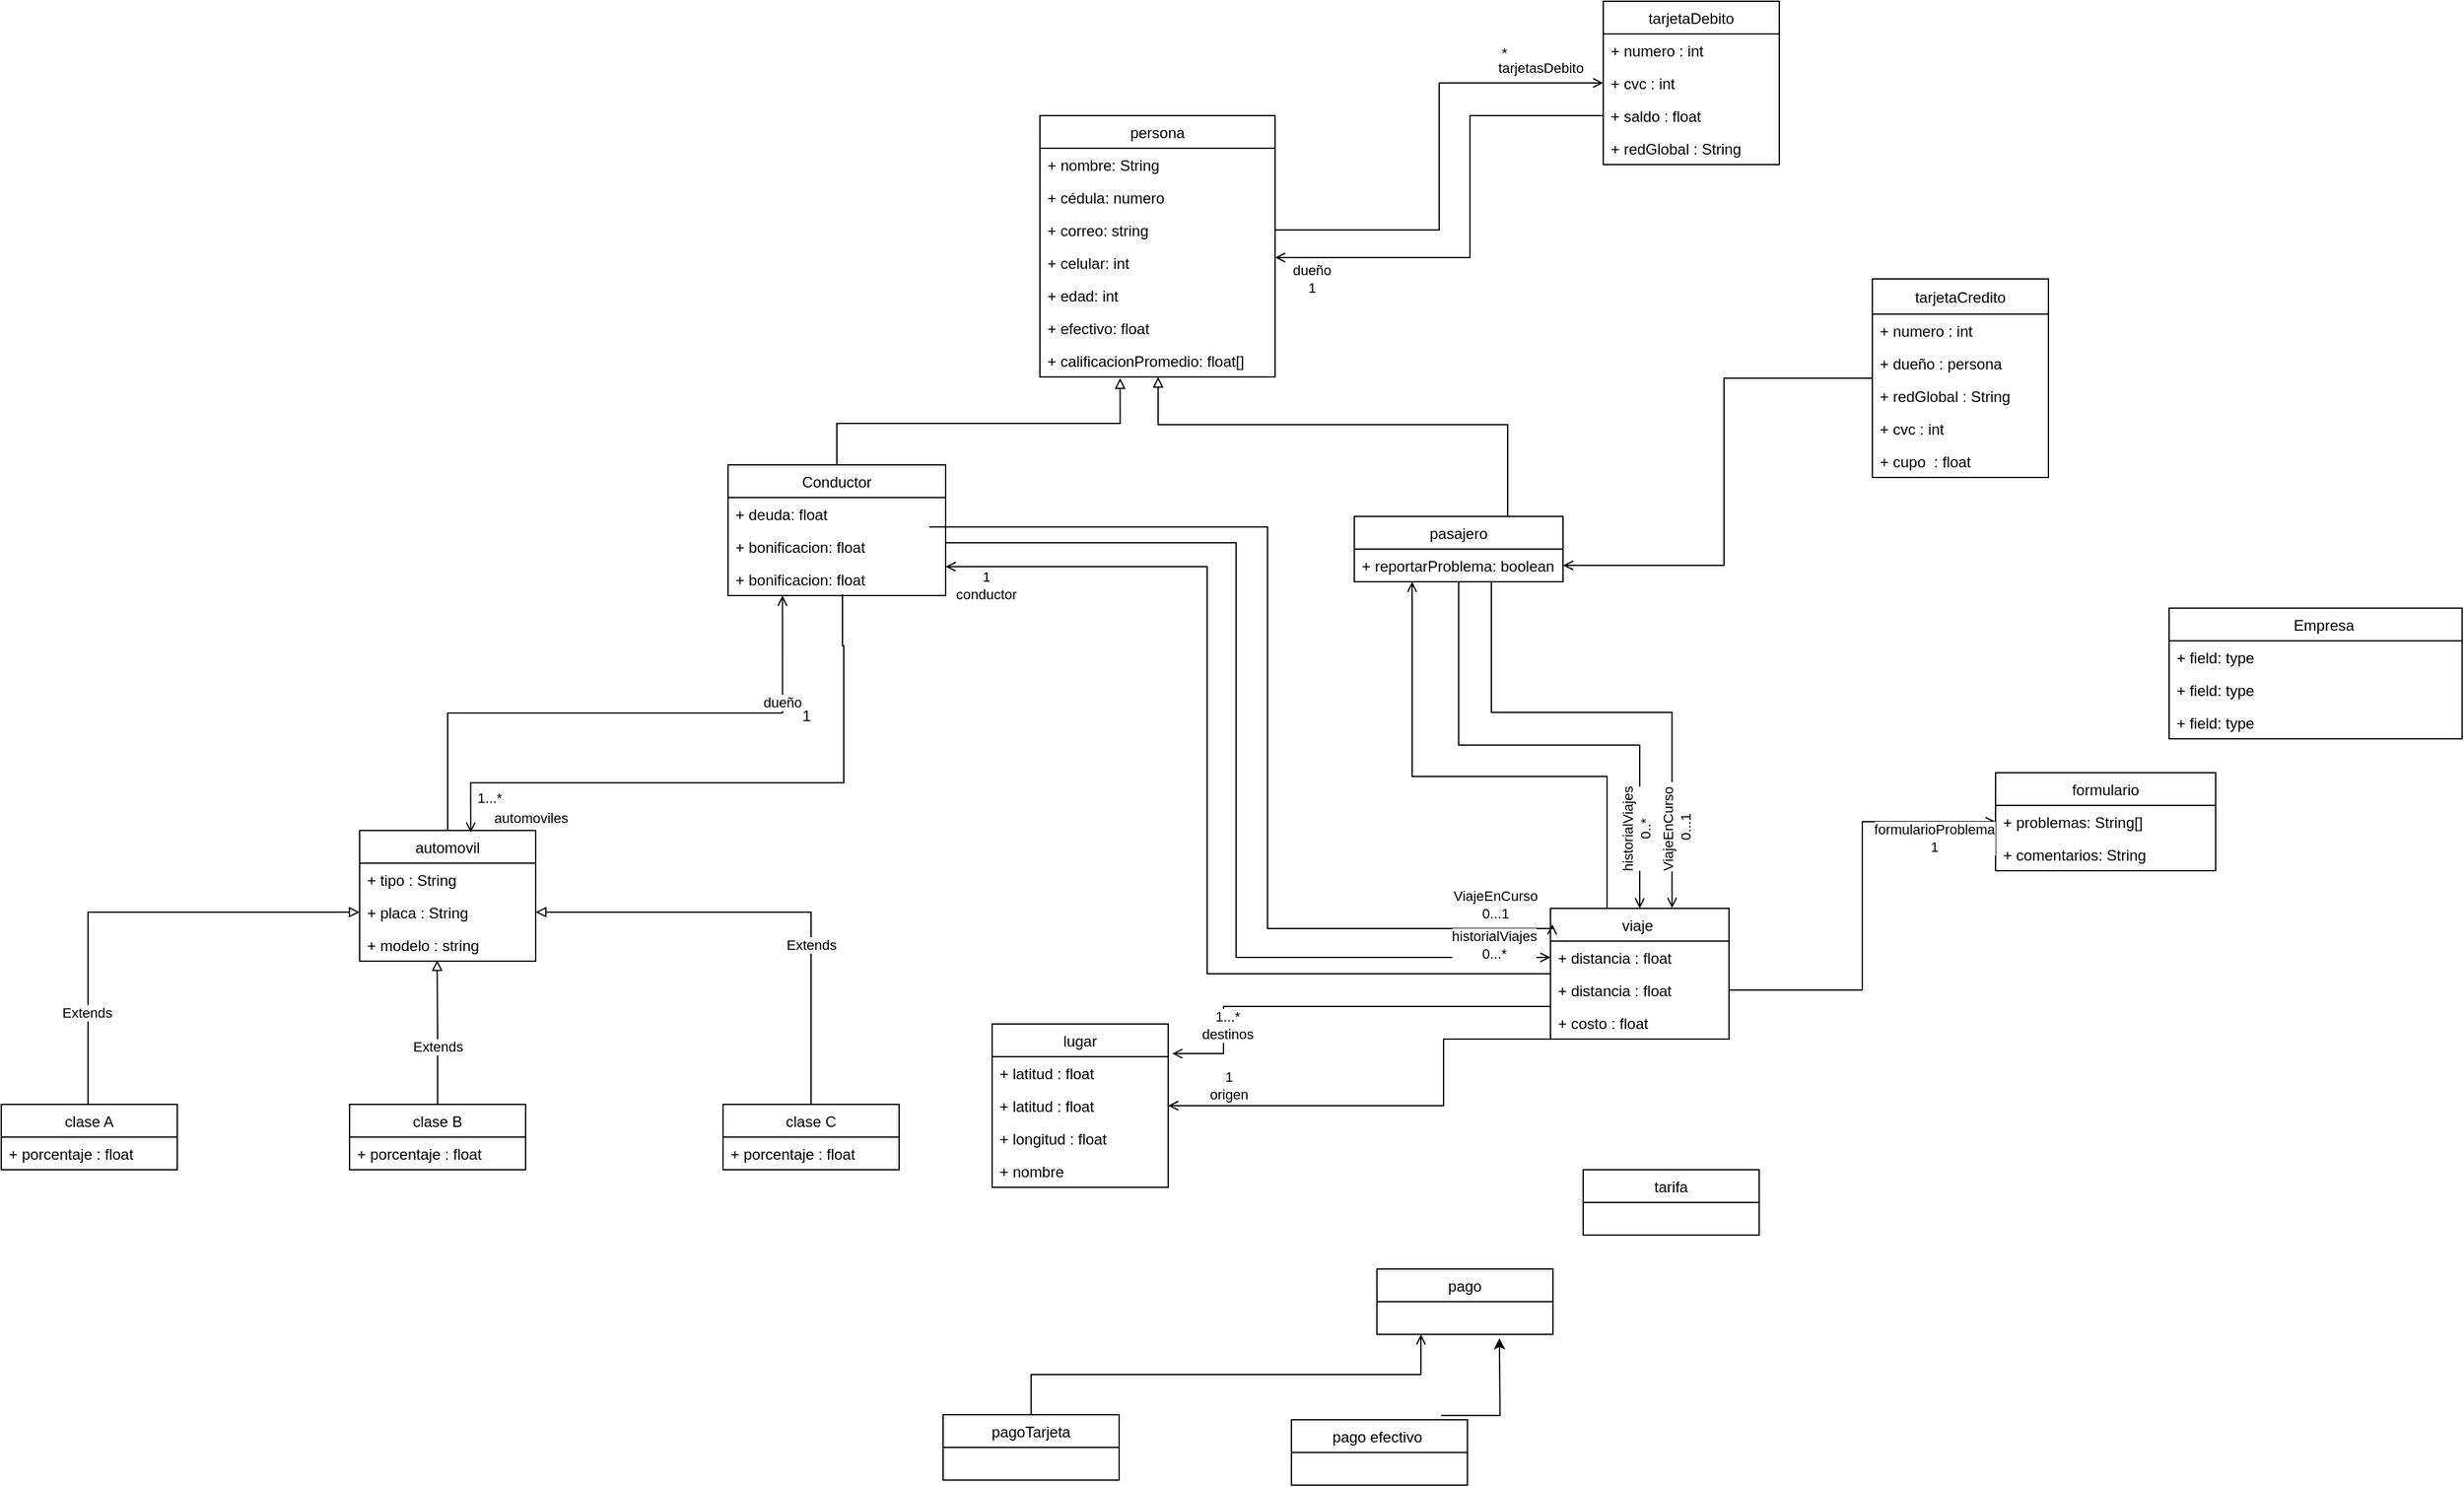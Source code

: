 <mxfile version="16.6.1" type="github">
  <diagram id="6SjnHrmw7U_hnrUAdcLT" name="Page-1">
    <mxGraphModel dx="1838" dy="547" grid="0" gridSize="10" guides="1" tooltips="1" connect="1" arrows="1" fold="1" page="0" pageScale="1" pageWidth="827" pageHeight="1169" math="0" shadow="0">
      <root>
        <mxCell id="0" />
        <mxCell id="1" parent="0" />
        <mxCell id="GQpwaOu7h-6CQK4Oy5rI-45" style="edgeStyle=orthogonalEdgeStyle;rounded=0;orthogonalLoop=1;jettySize=auto;html=1;endArrow=open;endFill=0;" edge="1" parent="1" source="xFhhPgqsHEsZ-JBTRw54-7">
          <mxGeometry relative="1" as="geometry">
            <mxPoint x="40" y="473" as="targetPoint" />
            <Array as="points">
              <mxPoint x="248" y="797" />
              <mxPoint x="248" y="473" />
              <mxPoint x="40" y="473" />
            </Array>
          </mxGeometry>
        </mxCell>
        <mxCell id="GQpwaOu7h-6CQK4Oy5rI-46" value="1&lt;br&gt;conductor&lt;br&gt;" style="edgeLabel;html=1;align=center;verticalAlign=middle;resizable=0;points=[];" connectable="0" vertex="1" parent="GQpwaOu7h-6CQK4Oy5rI-45">
          <mxGeometry x="0.955" y="-1" relative="1" as="geometry">
            <mxPoint x="14" y="16" as="offset" />
          </mxGeometry>
        </mxCell>
        <mxCell id="GQpwaOu7h-6CQK4Oy5rI-48" style="edgeStyle=orthogonalEdgeStyle;rounded=0;orthogonalLoop=1;jettySize=auto;html=1;endArrow=open;endFill=0;" edge="1" parent="1" source="xFhhPgqsHEsZ-JBTRw54-7" target="GQpwaOu7h-6CQK4Oy5rI-28">
          <mxGeometry relative="1" as="geometry">
            <Array as="points">
              <mxPoint x="566" y="640" />
              <mxPoint x="411" y="640" />
            </Array>
          </mxGeometry>
        </mxCell>
        <mxCell id="xFhhPgqsHEsZ-JBTRw54-7" value="viaje " style="swimlane;fontStyle=0;childLayout=stackLayout;horizontal=1;startSize=26;fillColor=none;horizontalStack=0;resizeParent=1;resizeParentMax=0;resizeLast=0;collapsible=1;marginBottom=0;" parent="1" vertex="1">
          <mxGeometry x="521" y="745" width="142" height="104" as="geometry" />
        </mxCell>
        <mxCell id="GQpwaOu7h-6CQK4Oy5rI-38" value="+ distancia : float" style="text;strokeColor=none;fillColor=none;align=left;verticalAlign=top;spacingLeft=4;spacingRight=4;overflow=hidden;rotatable=0;points=[[0,0.5],[1,0.5]];portConstraint=eastwest;" vertex="1" parent="xFhhPgqsHEsZ-JBTRw54-7">
          <mxGeometry y="26" width="142" height="26" as="geometry" />
        </mxCell>
        <mxCell id="xFhhPgqsHEsZ-JBTRw54-9" value="+ distancia : float" style="text;strokeColor=none;fillColor=none;align=left;verticalAlign=top;spacingLeft=4;spacingRight=4;overflow=hidden;rotatable=0;points=[[0,0.5],[1,0.5]];portConstraint=eastwest;" parent="xFhhPgqsHEsZ-JBTRw54-7" vertex="1">
          <mxGeometry y="52" width="142" height="26" as="geometry" />
        </mxCell>
        <mxCell id="xFhhPgqsHEsZ-JBTRw54-8" value="+ costo : float&#xa;" style="text;strokeColor=none;fillColor=none;align=left;verticalAlign=top;spacingLeft=4;spacingRight=4;overflow=hidden;rotatable=0;points=[[0,0.5],[1,0.5]];portConstraint=eastwest;" parent="xFhhPgqsHEsZ-JBTRw54-7" vertex="1">
          <mxGeometry y="78" width="142" height="26" as="geometry" />
        </mxCell>
        <mxCell id="NSK0_wLwRa2PUr08ak1v-1" value="persona" style="swimlane;fontStyle=0;childLayout=stackLayout;horizontal=1;startSize=26;fillColor=none;horizontalStack=0;resizeParent=1;resizeParentMax=0;resizeLast=0;collapsible=1;marginBottom=0;" parent="1" vertex="1">
          <mxGeometry x="115" y="114" width="187" height="208" as="geometry">
            <mxRectangle x="44" y="116" width="77" height="26" as="alternateBounds" />
          </mxGeometry>
        </mxCell>
        <mxCell id="NSK0_wLwRa2PUr08ak1v-2" value="+ nombre: String" style="text;strokeColor=none;fillColor=none;align=left;verticalAlign=top;spacingLeft=4;spacingRight=4;overflow=hidden;rotatable=0;points=[[0,0.5],[1,0.5]];portConstraint=eastwest;" parent="NSK0_wLwRa2PUr08ak1v-1" vertex="1">
          <mxGeometry y="26" width="187" height="26" as="geometry" />
        </mxCell>
        <mxCell id="NSK0_wLwRa2PUr08ak1v-3" value="+ cédula: numero" style="text;strokeColor=none;fillColor=none;align=left;verticalAlign=top;spacingLeft=4;spacingRight=4;overflow=hidden;rotatable=0;points=[[0,0.5],[1,0.5]];portConstraint=eastwest;" parent="NSK0_wLwRa2PUr08ak1v-1" vertex="1">
          <mxGeometry y="52" width="187" height="26" as="geometry" />
        </mxCell>
        <mxCell id="NSK0_wLwRa2PUr08ak1v-4" value="+ correo: string" style="text;strokeColor=none;fillColor=none;align=left;verticalAlign=top;spacingLeft=4;spacingRight=4;overflow=hidden;rotatable=0;points=[[0,0.5],[1,0.5]];portConstraint=eastwest;" parent="NSK0_wLwRa2PUr08ak1v-1" vertex="1">
          <mxGeometry y="78" width="187" height="26" as="geometry" />
        </mxCell>
        <mxCell id="NSK0_wLwRa2PUr08ak1v-6" value="+ celular: int" style="text;strokeColor=none;fillColor=none;align=left;verticalAlign=top;spacingLeft=4;spacingRight=4;overflow=hidden;rotatable=0;points=[[0,0.5],[1,0.5]];portConstraint=eastwest;" parent="NSK0_wLwRa2PUr08ak1v-1" vertex="1">
          <mxGeometry y="104" width="187" height="26" as="geometry" />
        </mxCell>
        <mxCell id="NSK0_wLwRa2PUr08ak1v-8" value="+ edad: int" style="text;strokeColor=none;fillColor=none;align=left;verticalAlign=top;spacingLeft=4;spacingRight=4;overflow=hidden;rotatable=0;points=[[0,0.5],[1,0.5]];portConstraint=eastwest;" parent="NSK0_wLwRa2PUr08ak1v-1" vertex="1">
          <mxGeometry y="130" width="187" height="26" as="geometry" />
        </mxCell>
        <mxCell id="8bKeLV1RBKHs6_vVbSdt-47" value="+ efectivo: float" style="text;strokeColor=none;fillColor=none;align=left;verticalAlign=top;spacingLeft=4;spacingRight=4;overflow=hidden;rotatable=0;points=[[0,0.5],[1,0.5]];portConstraint=eastwest;" parent="NSK0_wLwRa2PUr08ak1v-1" vertex="1">
          <mxGeometry y="156" width="187" height="26" as="geometry" />
        </mxCell>
        <mxCell id="NSK0_wLwRa2PUr08ak1v-7" value="+ calificacionPromedio: float[]" style="text;strokeColor=none;fillColor=none;align=left;verticalAlign=top;spacingLeft=4;spacingRight=4;overflow=hidden;rotatable=0;points=[[0,0.5],[1,0.5]];portConstraint=eastwest;" parent="NSK0_wLwRa2PUr08ak1v-1" vertex="1">
          <mxGeometry y="182" width="187" height="26" as="geometry" />
        </mxCell>
        <mxCell id="8bKeLV1RBKHs6_vVbSdt-36" style="edgeStyle=orthogonalEdgeStyle;rounded=0;orthogonalLoop=1;jettySize=auto;html=1;exitX=0.5;exitY=0;exitDx=0;exitDy=0;endArrow=block;endFill=0;strokeWidth=1;" parent="1" source="xFhhPgqsHEsZ-JBTRw54-11" target="NSK0_wLwRa2PUr08ak1v-7" edge="1">
          <mxGeometry relative="1" as="geometry">
            <Array as="points">
              <mxPoint x="487" y="360" />
              <mxPoint x="209" y="360" />
            </Array>
          </mxGeometry>
        </mxCell>
        <mxCell id="GQpwaOu7h-6CQK4Oy5rI-39" style="edgeStyle=orthogonalEdgeStyle;rounded=0;orthogonalLoop=1;jettySize=auto;html=1;exitX=0.5;exitY=1;exitDx=0;exitDy=0;endArrow=open;endFill=0;" edge="1" parent="1" source="xFhhPgqsHEsZ-JBTRw54-11" target="xFhhPgqsHEsZ-JBTRw54-7">
          <mxGeometry relative="1" as="geometry" />
        </mxCell>
        <mxCell id="GQpwaOu7h-6CQK4Oy5rI-50" value="historialViajes&lt;br&gt;0..*" style="edgeLabel;html=1;align=center;verticalAlign=middle;resizable=0;points=[];rotation=-90;" connectable="0" vertex="1" parent="GQpwaOu7h-6CQK4Oy5rI-39">
          <mxGeometry x="0.763" y="3" relative="1" as="geometry">
            <mxPoint x="-6" y="-15" as="offset" />
          </mxGeometry>
        </mxCell>
        <mxCell id="GQpwaOu7h-6CQK4Oy5rI-47" style="edgeStyle=orthogonalEdgeStyle;rounded=0;orthogonalLoop=1;jettySize=auto;html=1;entryX=0.681;entryY=-0.003;entryDx=0;entryDy=0;entryPerimeter=0;endArrow=open;endFill=0;" edge="1" parent="1" source="xFhhPgqsHEsZ-JBTRw54-11" target="xFhhPgqsHEsZ-JBTRw54-7">
          <mxGeometry relative="1" as="geometry">
            <Array as="points">
              <mxPoint x="474" y="589" />
              <mxPoint x="618" y="589" />
            </Array>
          </mxGeometry>
        </mxCell>
        <mxCell id="GQpwaOu7h-6CQK4Oy5rI-51" value="ViajeEnCurso&amp;nbsp;&lt;br&gt;0...1&lt;br&gt;" style="edgeLabel;html=1;align=center;verticalAlign=middle;resizable=0;points=[];rotation=-90;" connectable="0" vertex="1" parent="GQpwaOu7h-6CQK4Oy5rI-47">
          <mxGeometry x="0.718" y="1" relative="1" as="geometry">
            <mxPoint x="2" y="-7" as="offset" />
          </mxGeometry>
        </mxCell>
        <mxCell id="xFhhPgqsHEsZ-JBTRw54-11" value="pasajero" style="swimlane;fontStyle=0;childLayout=stackLayout;horizontal=1;startSize=26;fillColor=none;horizontalStack=0;resizeParent=1;resizeParentMax=0;resizeLast=0;collapsible=1;marginBottom=0;" parent="1" vertex="1">
          <mxGeometry x="365" y="433" width="166" height="52" as="geometry" />
        </mxCell>
        <mxCell id="GQpwaOu7h-6CQK4Oy5rI-28" value="+ reportarProblema: boolean&#xa;" style="text;strokeColor=none;fillColor=none;align=left;verticalAlign=top;spacingLeft=4;spacingRight=4;overflow=hidden;rotatable=0;points=[[0,0.5],[1,0.5]];portConstraint=eastwest;" vertex="1" parent="xFhhPgqsHEsZ-JBTRw54-11">
          <mxGeometry y="26" width="166" height="26" as="geometry" />
        </mxCell>
        <mxCell id="8bKeLV1RBKHs6_vVbSdt-26" style="edgeStyle=orthogonalEdgeStyle;rounded=0;orthogonalLoop=1;jettySize=auto;html=1;endArrow=open;endFill=0;entryX=1;entryY=0.5;entryDx=0;entryDy=0;" parent="1" source="xFhhPgqsHEsZ-JBTRw54-16" edge="1" target="GQpwaOu7h-6CQK4Oy5rI-28">
          <mxGeometry relative="1" as="geometry">
            <mxPoint x="513" y="555" as="targetPoint" />
            <Array as="points">
              <mxPoint x="659" y="323" />
              <mxPoint x="659" y="472" />
            </Array>
          </mxGeometry>
        </mxCell>
        <mxCell id="xFhhPgqsHEsZ-JBTRw54-16" value="tarjetaCredito" style="swimlane;fontStyle=0;childLayout=stackLayout;horizontal=1;startSize=28;fillColor=none;horizontalStack=0;resizeParent=1;resizeParentMax=0;resizeLast=0;collapsible=1;marginBottom=0;" parent="1" vertex="1">
          <mxGeometry x="777" y="244" width="140" height="158" as="geometry" />
        </mxCell>
        <mxCell id="xFhhPgqsHEsZ-JBTRw54-17" value="+ numero : int" style="text;strokeColor=none;fillColor=none;align=left;verticalAlign=top;spacingLeft=4;spacingRight=4;overflow=hidden;rotatable=0;points=[[0,0.5],[1,0.5]];portConstraint=eastwest;" parent="xFhhPgqsHEsZ-JBTRw54-16" vertex="1">
          <mxGeometry y="28" width="140" height="26" as="geometry" />
        </mxCell>
        <mxCell id="xFhhPgqsHEsZ-JBTRw54-18" value="+ dueño : persona" style="text;strokeColor=none;fillColor=none;align=left;verticalAlign=top;spacingLeft=4;spacingRight=4;overflow=hidden;rotatable=0;points=[[0,0.5],[1,0.5]];portConstraint=eastwest;" parent="xFhhPgqsHEsZ-JBTRw54-16" vertex="1">
          <mxGeometry y="54" width="140" height="26" as="geometry" />
        </mxCell>
        <mxCell id="xFhhPgqsHEsZ-JBTRw54-20" value="+ redGlobal : String" style="text;strokeColor=none;fillColor=none;align=left;verticalAlign=top;spacingLeft=4;spacingRight=4;overflow=hidden;rotatable=0;points=[[0,0.5],[1,0.5]];portConstraint=eastwest;" parent="xFhhPgqsHEsZ-JBTRw54-16" vertex="1">
          <mxGeometry y="80" width="140" height="26" as="geometry" />
        </mxCell>
        <mxCell id="k5XxRQNL9i_wTMCsPTD--7" value="+ cvc : int " style="text;strokeColor=none;fillColor=none;align=left;verticalAlign=top;spacingLeft=4;spacingRight=4;overflow=hidden;rotatable=0;points=[[0,0.5],[1,0.5]];portConstraint=eastwest;" parent="xFhhPgqsHEsZ-JBTRw54-16" vertex="1">
          <mxGeometry y="106" width="140" height="26" as="geometry" />
        </mxCell>
        <mxCell id="xFhhPgqsHEsZ-JBTRw54-19" value="+ cupo  : float " style="text;strokeColor=none;fillColor=none;align=left;verticalAlign=top;spacingLeft=4;spacingRight=4;overflow=hidden;rotatable=0;points=[[0,0.5],[1,0.5]];portConstraint=eastwest;" parent="xFhhPgqsHEsZ-JBTRw54-16" vertex="1">
          <mxGeometry y="132" width="140" height="26" as="geometry" />
        </mxCell>
        <mxCell id="8bKeLV1RBKHs6_vVbSdt-35" style="edgeStyle=orthogonalEdgeStyle;rounded=0;orthogonalLoop=1;jettySize=auto;html=1;exitX=0.5;exitY=0;exitDx=0;exitDy=0;entryX=0.341;entryY=1.038;entryDx=0;entryDy=0;entryPerimeter=0;endArrow=block;endFill=0;strokeWidth=1;" parent="1" source="NSK0_wLwRa2PUr08ak1v-19" target="NSK0_wLwRa2PUr08ak1v-7" edge="1">
          <mxGeometry relative="1" as="geometry">
            <Array as="points">
              <mxPoint x="-46" y="359" />
              <mxPoint x="179" y="359" />
            </Array>
          </mxGeometry>
        </mxCell>
        <mxCell id="GQpwaOu7h-6CQK4Oy5rI-4" style="edgeStyle=orthogonalEdgeStyle;rounded=0;orthogonalLoop=1;jettySize=auto;html=1;entryX=0.631;entryY=0.016;entryDx=0;entryDy=0;endArrow=open;endFill=0;entryPerimeter=0;exitX=0.52;exitY=0.99;exitDx=0;exitDy=0;exitPerimeter=0;" parent="1" source="k5XxRQNL9i_wTMCsPTD--13" target="8bKeLV1RBKHs6_vVbSdt-11" edge="1">
          <mxGeometry relative="1" as="geometry">
            <mxPoint x="-40.964" y="547.558" as="sourcePoint" />
            <Array as="points">
              <mxPoint x="-42" y="496" />
              <mxPoint x="-42" y="536" />
              <mxPoint x="-41" y="536" />
              <mxPoint x="-41" y="645" />
              <mxPoint x="-338" y="645" />
            </Array>
          </mxGeometry>
        </mxCell>
        <mxCell id="GQpwaOu7h-6CQK4Oy5rI-5" value="automoviles&lt;br&gt;" style="edgeLabel;html=1;align=center;verticalAlign=middle;resizable=0;points=[];" parent="GQpwaOu7h-6CQK4Oy5rI-4" vertex="1" connectable="0">
          <mxGeometry x="0.597" y="2" relative="1" as="geometry">
            <mxPoint x="-11" y="26" as="offset" />
          </mxGeometry>
        </mxCell>
        <mxCell id="GQpwaOu7h-6CQK4Oy5rI-6" value="1...*" style="edgeLabel;html=1;align=center;verticalAlign=middle;resizable=0;points=[];" parent="GQpwaOu7h-6CQK4Oy5rI-4" vertex="1" connectable="0">
          <mxGeometry x="0.854" relative="1" as="geometry">
            <mxPoint x="14" y="8" as="offset" />
          </mxGeometry>
        </mxCell>
        <mxCell id="GQpwaOu7h-6CQK4Oy5rI-42" style="edgeStyle=orthogonalEdgeStyle;rounded=0;orthogonalLoop=1;jettySize=auto;html=1;entryX=0.01;entryY=0.122;entryDx=0;entryDy=0;endArrow=open;endFill=0;entryPerimeter=0;" edge="1" parent="1" target="xFhhPgqsHEsZ-JBTRw54-7">
          <mxGeometry relative="1" as="geometry">
            <mxPoint x="27" y="441.38" as="sourcePoint" />
            <mxPoint x="506.012" y="760.996" as="targetPoint" />
            <Array as="points">
              <mxPoint x="296" y="441" />
              <mxPoint x="296" y="761" />
              <mxPoint x="522" y="761" />
            </Array>
          </mxGeometry>
        </mxCell>
        <mxCell id="GQpwaOu7h-6CQK4Oy5rI-43" value="ViajeEnCurso&lt;br&gt;0...1" style="edgeLabel;html=1;align=center;verticalAlign=middle;resizable=0;points=[];" connectable="0" vertex="1" parent="GQpwaOu7h-6CQK4Oy5rI-42">
          <mxGeometry x="0.799" y="3" relative="1" as="geometry">
            <mxPoint x="33" y="-16" as="offset" />
          </mxGeometry>
        </mxCell>
        <mxCell id="NSK0_wLwRa2PUr08ak1v-19" value="Conductor" style="swimlane;fontStyle=0;childLayout=stackLayout;horizontal=1;startSize=26;fillColor=none;horizontalStack=0;resizeParent=1;resizeParentMax=0;resizeLast=0;collapsible=1;marginBottom=0;" parent="1" vertex="1">
          <mxGeometry x="-133" y="392" width="173" height="104" as="geometry" />
        </mxCell>
        <mxCell id="k5XxRQNL9i_wTMCsPTD--12" value="+ deuda: float" style="text;strokeColor=none;fillColor=none;align=left;verticalAlign=top;spacingLeft=4;spacingRight=4;overflow=hidden;rotatable=0;points=[[0,0.5],[1,0.5]];portConstraint=eastwest;" parent="NSK0_wLwRa2PUr08ak1v-19" vertex="1">
          <mxGeometry y="26" width="173" height="26" as="geometry" />
        </mxCell>
        <mxCell id="GQpwaOu7h-6CQK4Oy5rI-2" value="+ bonificacion: float&#xa;" style="text;strokeColor=none;fillColor=none;align=left;verticalAlign=top;spacingLeft=4;spacingRight=4;overflow=hidden;rotatable=0;points=[[0,0.5],[1,0.5]];portConstraint=eastwest;" parent="NSK0_wLwRa2PUr08ak1v-19" vertex="1">
          <mxGeometry y="52" width="173" height="26" as="geometry" />
        </mxCell>
        <mxCell id="k5XxRQNL9i_wTMCsPTD--13" value="+ bonificacion: float" style="text;strokeColor=none;fillColor=none;align=left;verticalAlign=top;spacingLeft=4;spacingRight=4;overflow=hidden;rotatable=0;points=[[0,0.5],[1,0.5]];portConstraint=eastwest;" parent="NSK0_wLwRa2PUr08ak1v-19" vertex="1">
          <mxGeometry y="78" width="173" height="26" as="geometry" />
        </mxCell>
        <mxCell id="_v_6MPIKIYaDayUwwzO5-1" value="lugar" style="swimlane;fontStyle=0;childLayout=stackLayout;horizontal=1;startSize=26;fillColor=none;horizontalStack=0;resizeParent=1;resizeParentMax=0;resizeLast=0;collapsible=1;marginBottom=0;" parent="1" vertex="1">
          <mxGeometry x="77" y="837" width="140" height="130" as="geometry" />
        </mxCell>
        <mxCell id="_v_6MPIKIYaDayUwwzO5-2" value="+ latitud : float" style="text;strokeColor=none;fillColor=none;align=left;verticalAlign=top;spacingLeft=4;spacingRight=4;overflow=hidden;rotatable=0;points=[[0,0.5],[1,0.5]];portConstraint=eastwest;" parent="_v_6MPIKIYaDayUwwzO5-1" vertex="1">
          <mxGeometry y="26" width="140" height="26" as="geometry" />
        </mxCell>
        <mxCell id="GQpwaOu7h-6CQK4Oy5rI-21" value="+ latitud : float" style="text;strokeColor=none;fillColor=none;align=left;verticalAlign=top;spacingLeft=4;spacingRight=4;overflow=hidden;rotatable=0;points=[[0,0.5],[1,0.5]];portConstraint=eastwest;" vertex="1" parent="_v_6MPIKIYaDayUwwzO5-1">
          <mxGeometry y="52" width="140" height="26" as="geometry" />
        </mxCell>
        <mxCell id="_v_6MPIKIYaDayUwwzO5-3" value="+ longitud : float" style="text;strokeColor=none;fillColor=none;align=left;verticalAlign=top;spacingLeft=4;spacingRight=4;overflow=hidden;rotatable=0;points=[[0,0.5],[1,0.5]];portConstraint=eastwest;" parent="_v_6MPIKIYaDayUwwzO5-1" vertex="1">
          <mxGeometry y="78" width="140" height="26" as="geometry" />
        </mxCell>
        <mxCell id="_v_6MPIKIYaDayUwwzO5-4" value="+ nombre" style="text;strokeColor=none;fillColor=none;align=left;verticalAlign=top;spacingLeft=4;spacingRight=4;overflow=hidden;rotatable=0;points=[[0,0.5],[1,0.5]];portConstraint=eastwest;" parent="_v_6MPIKIYaDayUwwzO5-1" vertex="1">
          <mxGeometry y="104" width="140" height="26" as="geometry" />
        </mxCell>
        <mxCell id="_v_6MPIKIYaDayUwwzO5-7" value="pago" style="swimlane;fontStyle=0;childLayout=stackLayout;horizontal=1;startSize=26;fillColor=none;horizontalStack=0;resizeParent=1;resizeParentMax=0;resizeLast=0;collapsible=1;marginBottom=0;" parent="1" vertex="1">
          <mxGeometry x="383" y="1032" width="140" height="52" as="geometry" />
        </mxCell>
        <mxCell id="8bKeLV1RBKHs6_vVbSdt-38" style="edgeStyle=orthogonalEdgeStyle;rounded=0;orthogonalLoop=1;jettySize=auto;html=1;exitX=0.5;exitY=0;exitDx=0;exitDy=0;entryX=0.25;entryY=1;entryDx=0;entryDy=0;endArrow=open;endFill=0;strokeWidth=1;" parent="1" source="8bKeLV1RBKHs6_vVbSdt-11" target="NSK0_wLwRa2PUr08ak1v-19" edge="1">
          <mxGeometry relative="1" as="geometry" />
        </mxCell>
        <mxCell id="GQpwaOu7h-6CQK4Oy5rI-3" value="dueño" style="edgeLabel;html=1;align=center;verticalAlign=middle;resizable=0;points=[];" parent="8bKeLV1RBKHs6_vVbSdt-38" vertex="1" connectable="0">
          <mxGeometry x="0.266" y="-1" relative="1" as="geometry">
            <mxPoint x="72" y="-10" as="offset" />
          </mxGeometry>
        </mxCell>
        <mxCell id="8bKeLV1RBKHs6_vVbSdt-11" value="automovil" style="swimlane;fontStyle=0;childLayout=stackLayout;horizontal=1;startSize=26;fillColor=none;horizontalStack=0;resizeParent=1;resizeParentMax=0;resizeLast=0;collapsible=1;marginBottom=0;" parent="1" vertex="1">
          <mxGeometry x="-426" y="683" width="140" height="104" as="geometry" />
        </mxCell>
        <mxCell id="8bKeLV1RBKHs6_vVbSdt-12" value="+ tipo : String" style="text;strokeColor=none;fillColor=none;align=left;verticalAlign=top;spacingLeft=4;spacingRight=4;overflow=hidden;rotatable=0;points=[[0,0.5],[1,0.5]];portConstraint=eastwest;" parent="8bKeLV1RBKHs6_vVbSdt-11" vertex="1">
          <mxGeometry y="26" width="140" height="26" as="geometry" />
        </mxCell>
        <mxCell id="8bKeLV1RBKHs6_vVbSdt-13" value="+ placa : String" style="text;strokeColor=none;fillColor=none;align=left;verticalAlign=top;spacingLeft=4;spacingRight=4;overflow=hidden;rotatable=0;points=[[0,0.5],[1,0.5]];portConstraint=eastwest;" parent="8bKeLV1RBKHs6_vVbSdt-11" vertex="1">
          <mxGeometry y="52" width="140" height="26" as="geometry" />
        </mxCell>
        <mxCell id="8bKeLV1RBKHs6_vVbSdt-14" value="+ modelo : string " style="text;strokeColor=none;fillColor=none;align=left;verticalAlign=top;spacingLeft=4;spacingRight=4;overflow=hidden;rotatable=0;points=[[0,0.5],[1,0.5]];portConstraint=eastwest;" parent="8bKeLV1RBKHs6_vVbSdt-11" vertex="1">
          <mxGeometry y="78" width="140" height="26" as="geometry" />
        </mxCell>
        <mxCell id="8bKeLV1RBKHs6_vVbSdt-32" style="edgeStyle=orthogonalEdgeStyle;rounded=0;orthogonalLoop=1;jettySize=auto;html=1;exitX=0.5;exitY=0;exitDx=0;exitDy=0;entryX=0;entryY=0.5;entryDx=0;entryDy=0;endArrow=block;endFill=0;strokeWidth=1;" parent="1" source="8bKeLV1RBKHs6_vVbSdt-15" target="8bKeLV1RBKHs6_vVbSdt-13" edge="1">
          <mxGeometry relative="1" as="geometry">
            <Array as="points">
              <mxPoint x="-642" y="748" />
            </Array>
          </mxGeometry>
        </mxCell>
        <mxCell id="8bKeLV1RBKHs6_vVbSdt-41" value="Extends" style="edgeLabel;html=1;align=center;verticalAlign=middle;resizable=0;points=[];" parent="8bKeLV1RBKHs6_vVbSdt-32" vertex="1" connectable="0">
          <mxGeometry x="-0.597" y="1" relative="1" as="geometry">
            <mxPoint as="offset" />
          </mxGeometry>
        </mxCell>
        <mxCell id="8bKeLV1RBKHs6_vVbSdt-15" value="clase A" style="swimlane;fontStyle=0;childLayout=stackLayout;horizontal=1;startSize=26;fillColor=none;horizontalStack=0;resizeParent=1;resizeParentMax=0;resizeLast=0;collapsible=1;marginBottom=0;" parent="1" vertex="1">
          <mxGeometry x="-711" y="901" width="140" height="52" as="geometry" />
        </mxCell>
        <mxCell id="8bKeLV1RBKHs6_vVbSdt-33" value="+ porcentaje : float" style="text;strokeColor=none;fillColor=none;align=left;verticalAlign=top;spacingLeft=4;spacingRight=4;overflow=hidden;rotatable=0;points=[[0,0.5],[1,0.5]];portConstraint=eastwest;" parent="8bKeLV1RBKHs6_vVbSdt-15" vertex="1">
          <mxGeometry y="26" width="140" height="26" as="geometry" />
        </mxCell>
        <mxCell id="8bKeLV1RBKHs6_vVbSdt-37" style="edgeStyle=orthogonalEdgeStyle;rounded=0;orthogonalLoop=1;jettySize=auto;html=1;exitX=0.5;exitY=0;exitDx=0;exitDy=0;entryX=0.44;entryY=0.969;entryDx=0;entryDy=0;entryPerimeter=0;endArrow=block;endFill=0;strokeWidth=1;" parent="1" source="8bKeLV1RBKHs6_vVbSdt-17" target="8bKeLV1RBKHs6_vVbSdt-14" edge="1">
          <mxGeometry relative="1" as="geometry" />
        </mxCell>
        <mxCell id="8bKeLV1RBKHs6_vVbSdt-40" value="Extends" style="edgeLabel;html=1;align=center;verticalAlign=middle;resizable=0;points=[];" parent="8bKeLV1RBKHs6_vVbSdt-37" vertex="1" connectable="0">
          <mxGeometry x="-0.199" relative="1" as="geometry">
            <mxPoint as="offset" />
          </mxGeometry>
        </mxCell>
        <mxCell id="8bKeLV1RBKHs6_vVbSdt-17" value="clase B" style="swimlane;fontStyle=0;childLayout=stackLayout;horizontal=1;startSize=26;fillColor=none;horizontalStack=0;resizeParent=1;resizeParentMax=0;resizeLast=0;collapsible=1;marginBottom=0;" parent="1" vertex="1">
          <mxGeometry x="-434" y="901" width="140" height="52" as="geometry" />
        </mxCell>
        <mxCell id="8bKeLV1RBKHs6_vVbSdt-18" value="+ porcentaje : float" style="text;strokeColor=none;fillColor=none;align=left;verticalAlign=top;spacingLeft=4;spacingRight=4;overflow=hidden;rotatable=0;points=[[0,0.5],[1,0.5]];portConstraint=eastwest;" parent="8bKeLV1RBKHs6_vVbSdt-17" vertex="1">
          <mxGeometry y="26" width="140" height="26" as="geometry" />
        </mxCell>
        <mxCell id="8bKeLV1RBKHs6_vVbSdt-31" style="edgeStyle=orthogonalEdgeStyle;rounded=0;orthogonalLoop=1;jettySize=auto;html=1;exitX=0.5;exitY=0;exitDx=0;exitDy=0;entryX=1;entryY=0.5;entryDx=0;entryDy=0;endArrow=block;endFill=0;strokeWidth=1;" parent="1" source="8bKeLV1RBKHs6_vVbSdt-19" target="8bKeLV1RBKHs6_vVbSdt-13" edge="1">
          <mxGeometry relative="1" as="geometry" />
        </mxCell>
        <mxCell id="8bKeLV1RBKHs6_vVbSdt-39" value="Extends&lt;br&gt;" style="edgeLabel;html=1;align=center;verticalAlign=middle;resizable=0;points=[];" parent="8bKeLV1RBKHs6_vVbSdt-31" vertex="1" connectable="0">
          <mxGeometry x="-0.087" y="2" relative="1" as="geometry">
            <mxPoint x="17" y="24" as="offset" />
          </mxGeometry>
        </mxCell>
        <mxCell id="8bKeLV1RBKHs6_vVbSdt-19" value="clase C" style="swimlane;fontStyle=0;childLayout=stackLayout;horizontal=1;startSize=26;fillColor=none;horizontalStack=0;resizeParent=1;resizeParentMax=0;resizeLast=0;collapsible=1;marginBottom=0;" parent="1" vertex="1">
          <mxGeometry x="-137" y="901" width="140" height="52" as="geometry" />
        </mxCell>
        <mxCell id="8bKeLV1RBKHs6_vVbSdt-20" value="+ porcentaje : float" style="text;strokeColor=none;fillColor=none;align=left;verticalAlign=top;spacingLeft=4;spacingRight=4;overflow=hidden;rotatable=0;points=[[0,0.5],[1,0.5]];portConstraint=eastwest;" parent="8bKeLV1RBKHs6_vVbSdt-19" vertex="1">
          <mxGeometry y="26" width="140" height="26" as="geometry" />
        </mxCell>
        <mxCell id="k5XxRQNL9i_wTMCsPTD--1" value="tarjetaDebito" style="swimlane;fontStyle=0;childLayout=stackLayout;horizontal=1;startSize=26;fillColor=none;horizontalStack=0;resizeParent=1;resizeParentMax=0;resizeLast=0;collapsible=1;marginBottom=0;" parent="1" vertex="1">
          <mxGeometry x="563" y="23" width="140" height="130" as="geometry" />
        </mxCell>
        <mxCell id="k5XxRQNL9i_wTMCsPTD--2" value="+ numero : int" style="text;strokeColor=none;fillColor=none;align=left;verticalAlign=top;spacingLeft=4;spacingRight=4;overflow=hidden;rotatable=0;points=[[0,0.5],[1,0.5]];portConstraint=eastwest;" parent="k5XxRQNL9i_wTMCsPTD--1" vertex="1">
          <mxGeometry y="26" width="140" height="26" as="geometry" />
        </mxCell>
        <mxCell id="k5XxRQNL9i_wTMCsPTD--5" value="+ cvc : int " style="text;strokeColor=none;fillColor=none;align=left;verticalAlign=top;spacingLeft=4;spacingRight=4;overflow=hidden;rotatable=0;points=[[0,0.5],[1,0.5]];portConstraint=eastwest;" parent="k5XxRQNL9i_wTMCsPTD--1" vertex="1">
          <mxGeometry y="52" width="140" height="26" as="geometry" />
        </mxCell>
        <mxCell id="k5XxRQNL9i_wTMCsPTD--6" value="+ saldo : float" style="text;strokeColor=none;fillColor=none;align=left;verticalAlign=top;spacingLeft=4;spacingRight=4;overflow=hidden;rotatable=0;points=[[0,0.5],[1,0.5]];portConstraint=eastwest;" parent="k5XxRQNL9i_wTMCsPTD--1" vertex="1">
          <mxGeometry y="78" width="140" height="26" as="geometry" />
        </mxCell>
        <mxCell id="k5XxRQNL9i_wTMCsPTD--4" value="+ redGlobal : String" style="text;strokeColor=none;fillColor=none;align=left;verticalAlign=top;spacingLeft=4;spacingRight=4;overflow=hidden;rotatable=0;points=[[0,0.5],[1,0.5]];portConstraint=eastwest;" parent="k5XxRQNL9i_wTMCsPTD--1" vertex="1">
          <mxGeometry y="104" width="140" height="26" as="geometry" />
        </mxCell>
        <mxCell id="k5XxRQNL9i_wTMCsPTD--8" value="tarifa" style="swimlane;fontStyle=0;childLayout=stackLayout;horizontal=1;startSize=26;fillColor=none;horizontalStack=0;resizeParent=1;resizeParentMax=0;resizeLast=0;collapsible=1;marginBottom=0;" parent="1" vertex="1">
          <mxGeometry x="547" y="953" width="140" height="52" as="geometry" />
        </mxCell>
        <mxCell id="8bKeLV1RBKHs6_vVbSdt-42" style="edgeStyle=orthogonalEdgeStyle;rounded=0;orthogonalLoop=1;jettySize=auto;html=1;endArrow=open;endFill=0;strokeWidth=1;" parent="1" edge="1">
          <mxGeometry relative="1" as="geometry">
            <mxPoint x="37.286" y="581" as="targetPoint" />
          </mxGeometry>
        </mxCell>
        <mxCell id="8bKeLV1RBKHs6_vVbSdt-43" value="    Empresa" style="swimlane;fontStyle=0;childLayout=stackLayout;horizontal=1;startSize=26;fillColor=none;horizontalStack=0;resizeParent=1;resizeParentMax=0;resizeLast=0;collapsible=1;marginBottom=0;" parent="1" vertex="1">
          <mxGeometry x="1013" y="506" width="233" height="104" as="geometry" />
        </mxCell>
        <mxCell id="8bKeLV1RBKHs6_vVbSdt-44" value="+ field: type" style="text;strokeColor=none;fillColor=none;align=left;verticalAlign=top;spacingLeft=4;spacingRight=4;overflow=hidden;rotatable=0;points=[[0,0.5],[1,0.5]];portConstraint=eastwest;" parent="8bKeLV1RBKHs6_vVbSdt-43" vertex="1">
          <mxGeometry y="26" width="233" height="26" as="geometry" />
        </mxCell>
        <mxCell id="8bKeLV1RBKHs6_vVbSdt-45" value="+ field: type" style="text;strokeColor=none;fillColor=none;align=left;verticalAlign=top;spacingLeft=4;spacingRight=4;overflow=hidden;rotatable=0;points=[[0,0.5],[1,0.5]];portConstraint=eastwest;" parent="8bKeLV1RBKHs6_vVbSdt-43" vertex="1">
          <mxGeometry y="52" width="233" height="26" as="geometry" />
        </mxCell>
        <mxCell id="8bKeLV1RBKHs6_vVbSdt-46" value="+ field: type" style="text;strokeColor=none;fillColor=none;align=left;verticalAlign=top;spacingLeft=4;spacingRight=4;overflow=hidden;rotatable=0;points=[[0,0.5],[1,0.5]];portConstraint=eastwest;" parent="8bKeLV1RBKHs6_vVbSdt-43" vertex="1">
          <mxGeometry y="78" width="233" height="26" as="geometry" />
        </mxCell>
        <mxCell id="GQpwaOu7h-6CQK4Oy5rI-7" value="1&lt;br&gt;" style="text;html=1;align=center;verticalAlign=middle;resizable=0;points=[];autosize=1;strokeColor=none;fillColor=none;" parent="1" vertex="1">
          <mxGeometry x="-80" y="583" width="17" height="18" as="geometry" />
        </mxCell>
        <mxCell id="GQpwaOu7h-6CQK4Oy5rI-13" style="edgeStyle=orthogonalEdgeStyle;rounded=0;orthogonalLoop=1;jettySize=auto;html=1;exitX=1;exitY=0.5;exitDx=0;exitDy=0;entryX=0;entryY=0.5;entryDx=0;entryDy=0;endArrow=open;endFill=0;" parent="1" source="NSK0_wLwRa2PUr08ak1v-4" target="k5XxRQNL9i_wTMCsPTD--5" edge="1">
          <mxGeometry relative="1" as="geometry" />
        </mxCell>
        <mxCell id="GQpwaOu7h-6CQK4Oy5rI-15" value="tarjetasDebito&lt;br&gt;" style="edgeLabel;html=1;align=center;verticalAlign=middle;resizable=0;points=[];" parent="GQpwaOu7h-6CQK4Oy5rI-13" vertex="1" connectable="0">
          <mxGeometry x="0.545" y="-3" relative="1" as="geometry">
            <mxPoint x="36" y="-15" as="offset" />
          </mxGeometry>
        </mxCell>
        <mxCell id="GQpwaOu7h-6CQK4Oy5rI-16" value="*" style="edgeLabel;html=1;align=center;verticalAlign=middle;resizable=0;points=[];" parent="GQpwaOu7h-6CQK4Oy5rI-13" vertex="1" connectable="0">
          <mxGeometry x="0.872" y="-2" relative="1" as="geometry">
            <mxPoint x="-55" y="-26" as="offset" />
          </mxGeometry>
        </mxCell>
        <mxCell id="GQpwaOu7h-6CQK4Oy5rI-17" style="edgeStyle=orthogonalEdgeStyle;rounded=0;orthogonalLoop=1;jettySize=auto;html=1;exitX=0;exitY=0.5;exitDx=0;exitDy=0;endArrow=open;endFill=0;" parent="1" source="k5XxRQNL9i_wTMCsPTD--6" edge="1">
          <mxGeometry relative="1" as="geometry">
            <mxPoint x="302" y="227" as="targetPoint" />
            <Array as="points">
              <mxPoint x="457" y="114" />
              <mxPoint x="457" y="227" />
              <mxPoint x="302" y="227" />
            </Array>
          </mxGeometry>
        </mxCell>
        <mxCell id="GQpwaOu7h-6CQK4Oy5rI-18" value="dueño&lt;br&gt;1" style="edgeLabel;html=1;align=center;verticalAlign=middle;resizable=0;points=[];" parent="GQpwaOu7h-6CQK4Oy5rI-17" vertex="1" connectable="0">
          <mxGeometry x="0.842" y="2" relative="1" as="geometry">
            <mxPoint x="-1" y="15" as="offset" />
          </mxGeometry>
        </mxCell>
        <mxCell id="GQpwaOu7h-6CQK4Oy5rI-19" style="edgeStyle=orthogonalEdgeStyle;rounded=0;orthogonalLoop=1;jettySize=auto;html=1;endArrow=open;endFill=0;entryX=1.023;entryY=-0.095;entryDx=0;entryDy=0;entryPerimeter=0;exitX=0;exitY=0.5;exitDx=0;exitDy=0;" edge="1" parent="1" source="GQpwaOu7h-6CQK4Oy5rI-38" target="_v_6MPIKIYaDayUwwzO5-2">
          <mxGeometry relative="1" as="geometry">
            <mxPoint x="655" y="783" as="sourcePoint" />
            <mxPoint x="261" y="764" as="targetPoint" />
            <Array as="points">
              <mxPoint x="261" y="823" />
              <mxPoint x="261" y="861" />
            </Array>
          </mxGeometry>
        </mxCell>
        <mxCell id="GQpwaOu7h-6CQK4Oy5rI-25" value="1...*&lt;br&gt;destinos" style="edgeLabel;html=1;align=center;verticalAlign=middle;resizable=0;points=[];" connectable="0" vertex="1" parent="GQpwaOu7h-6CQK4Oy5rI-19">
          <mxGeometry x="0.574" y="-1" relative="1" as="geometry">
            <mxPoint x="1" y="16" as="offset" />
          </mxGeometry>
        </mxCell>
        <mxCell id="GQpwaOu7h-6CQK4Oy5rI-20" style="edgeStyle=orthogonalEdgeStyle;rounded=0;orthogonalLoop=1;jettySize=auto;html=1;exitX=0;exitY=0.5;exitDx=0;exitDy=0;endArrow=open;endFill=0;entryX=1;entryY=0.5;entryDx=0;entryDy=0;" edge="1" parent="1" source="xFhhPgqsHEsZ-JBTRw54-9" target="GQpwaOu7h-6CQK4Oy5rI-21">
          <mxGeometry relative="1" as="geometry">
            <Array as="points">
              <mxPoint x="436" y="849" />
              <mxPoint x="436" y="902" />
            </Array>
          </mxGeometry>
        </mxCell>
        <mxCell id="GQpwaOu7h-6CQK4Oy5rI-22" value="&lt;br&gt;" style="edgeLabel;html=1;align=center;verticalAlign=middle;resizable=0;points=[];" connectable="0" vertex="1" parent="GQpwaOu7h-6CQK4Oy5rI-20">
          <mxGeometry x="0.711" y="-1" relative="1" as="geometry">
            <mxPoint x="2" y="-10" as="offset" />
          </mxGeometry>
        </mxCell>
        <mxCell id="GQpwaOu7h-6CQK4Oy5rI-23" value="1&lt;br&gt;origen&lt;br&gt;" style="edgeLabel;html=1;align=center;verticalAlign=middle;resizable=0;points=[];" connectable="0" vertex="1" parent="GQpwaOu7h-6CQK4Oy5rI-20">
          <mxGeometry x="0.801" relative="1" as="geometry">
            <mxPoint x="8" y="-16" as="offset" />
          </mxGeometry>
        </mxCell>
        <mxCell id="GQpwaOu7h-6CQK4Oy5rI-49" style="edgeStyle=orthogonalEdgeStyle;rounded=0;orthogonalLoop=1;jettySize=auto;html=1;exitX=0.5;exitY=0;exitDx=0;exitDy=0;entryX=0.25;entryY=1;entryDx=0;entryDy=0;endArrow=open;endFill=0;" edge="1" parent="1" source="u46MpGKwBs1GG7qnwQQI-2" target="_v_6MPIKIYaDayUwwzO5-7">
          <mxGeometry relative="1" as="geometry" />
        </mxCell>
        <mxCell id="u46MpGKwBs1GG7qnwQQI-2" value="pagoTarjeta" style="swimlane;fontStyle=0;childLayout=stackLayout;horizontal=1;startSize=26;fillColor=none;horizontalStack=0;resizeParent=1;resizeParentMax=0;resizeLast=0;collapsible=1;marginBottom=0;" vertex="1" parent="1">
          <mxGeometry x="38" y="1148" width="140" height="52" as="geometry" />
        </mxCell>
        <mxCell id="GQpwaOu7h-6CQK4Oy5rI-30" value="formulario" style="swimlane;fontStyle=0;childLayout=stackLayout;horizontal=1;startSize=26;fillColor=none;horizontalStack=0;resizeParent=1;resizeParentMax=0;resizeLast=0;collapsible=1;marginBottom=0;" vertex="1" parent="1">
          <mxGeometry x="875" y="637" width="175" height="78" as="geometry" />
        </mxCell>
        <mxCell id="GQpwaOu7h-6CQK4Oy5rI-31" value="+ problemas: String[]" style="text;strokeColor=none;fillColor=none;align=left;verticalAlign=top;spacingLeft=4;spacingRight=4;overflow=hidden;rotatable=0;points=[[0,0.5],[1,0.5]];portConstraint=eastwest;" vertex="1" parent="GQpwaOu7h-6CQK4Oy5rI-30">
          <mxGeometry y="26" width="175" height="26" as="geometry" />
        </mxCell>
        <mxCell id="GQpwaOu7h-6CQK4Oy5rI-33" value="+ comentarios: String " style="text;strokeColor=none;fillColor=none;align=left;verticalAlign=top;spacingLeft=4;spacingRight=4;overflow=hidden;rotatable=0;points=[[0,0.5],[1,0.5]];portConstraint=eastwest;" vertex="1" parent="GQpwaOu7h-6CQK4Oy5rI-30">
          <mxGeometry y="52" width="175" height="26" as="geometry" />
        </mxCell>
        <mxCell id="u46MpGKwBs1GG7qnwQQI-12" style="edgeStyle=orthogonalEdgeStyle;rounded=0;orthogonalLoop=1;jettySize=auto;html=1;exitX=0.85;exitY=-0.065;exitDx=0;exitDy=0;exitPerimeter=0;" edge="1" parent="1" source="u46MpGKwBs1GG7qnwQQI-6">
          <mxGeometry relative="1" as="geometry">
            <mxPoint x="480.4" y="1087.0" as="targetPoint" />
          </mxGeometry>
        </mxCell>
        <mxCell id="u46MpGKwBs1GG7qnwQQI-6" value="pago efectivo " style="swimlane;fontStyle=0;childLayout=stackLayout;horizontal=1;startSize=26;fillColor=none;horizontalStack=0;resizeParent=1;resizeParentMax=0;resizeLast=0;collapsible=1;marginBottom=0;" vertex="1" parent="1">
          <mxGeometry x="315" y="1152" width="140" height="52" as="geometry" />
        </mxCell>
        <mxCell id="GQpwaOu7h-6CQK4Oy5rI-37" style="edgeStyle=orthogonalEdgeStyle;rounded=0;orthogonalLoop=1;jettySize=auto;html=1;exitX=1;exitY=0.5;exitDx=0;exitDy=0;endArrow=open;endFill=0;" edge="1" parent="1" source="xFhhPgqsHEsZ-JBTRw54-9" target="GQpwaOu7h-6CQK4Oy5rI-31">
          <mxGeometry relative="1" as="geometry" />
        </mxCell>
        <mxCell id="GQpwaOu7h-6CQK4Oy5rI-52" value="formularioProblema&lt;br&gt;1&lt;br&gt;" style="edgeLabel;html=1;align=center;verticalAlign=middle;resizable=0;points=[];" connectable="0" vertex="1" parent="GQpwaOu7h-6CQK4Oy5rI-37">
          <mxGeometry x="0.777" y="2" relative="1" as="geometry">
            <mxPoint x="-11" y="15" as="offset" />
          </mxGeometry>
        </mxCell>
        <mxCell id="GQpwaOu7h-6CQK4Oy5rI-40" style="edgeStyle=orthogonalEdgeStyle;rounded=0;orthogonalLoop=1;jettySize=auto;html=1;entryX=0;entryY=0.5;entryDx=0;entryDy=0;endArrow=open;endFill=0;" edge="1" parent="1" target="GQpwaOu7h-6CQK4Oy5rI-38">
          <mxGeometry relative="1" as="geometry">
            <mxPoint x="40" y="459" as="sourcePoint" />
            <Array as="points">
              <mxPoint x="40" y="454" />
              <mxPoint x="271" y="454" />
              <mxPoint x="271" y="784" />
            </Array>
          </mxGeometry>
        </mxCell>
        <mxCell id="GQpwaOu7h-6CQK4Oy5rI-44" value="historialViajes&lt;br&gt;0...*" style="edgeLabel;html=1;align=center;verticalAlign=middle;resizable=0;points=[];" connectable="0" vertex="1" parent="GQpwaOu7h-6CQK4Oy5rI-40">
          <mxGeometry x="0.802" y="-1" relative="1" as="geometry">
            <mxPoint x="36" y="-11" as="offset" />
          </mxGeometry>
        </mxCell>
      </root>
    </mxGraphModel>
  </diagram>
</mxfile>

